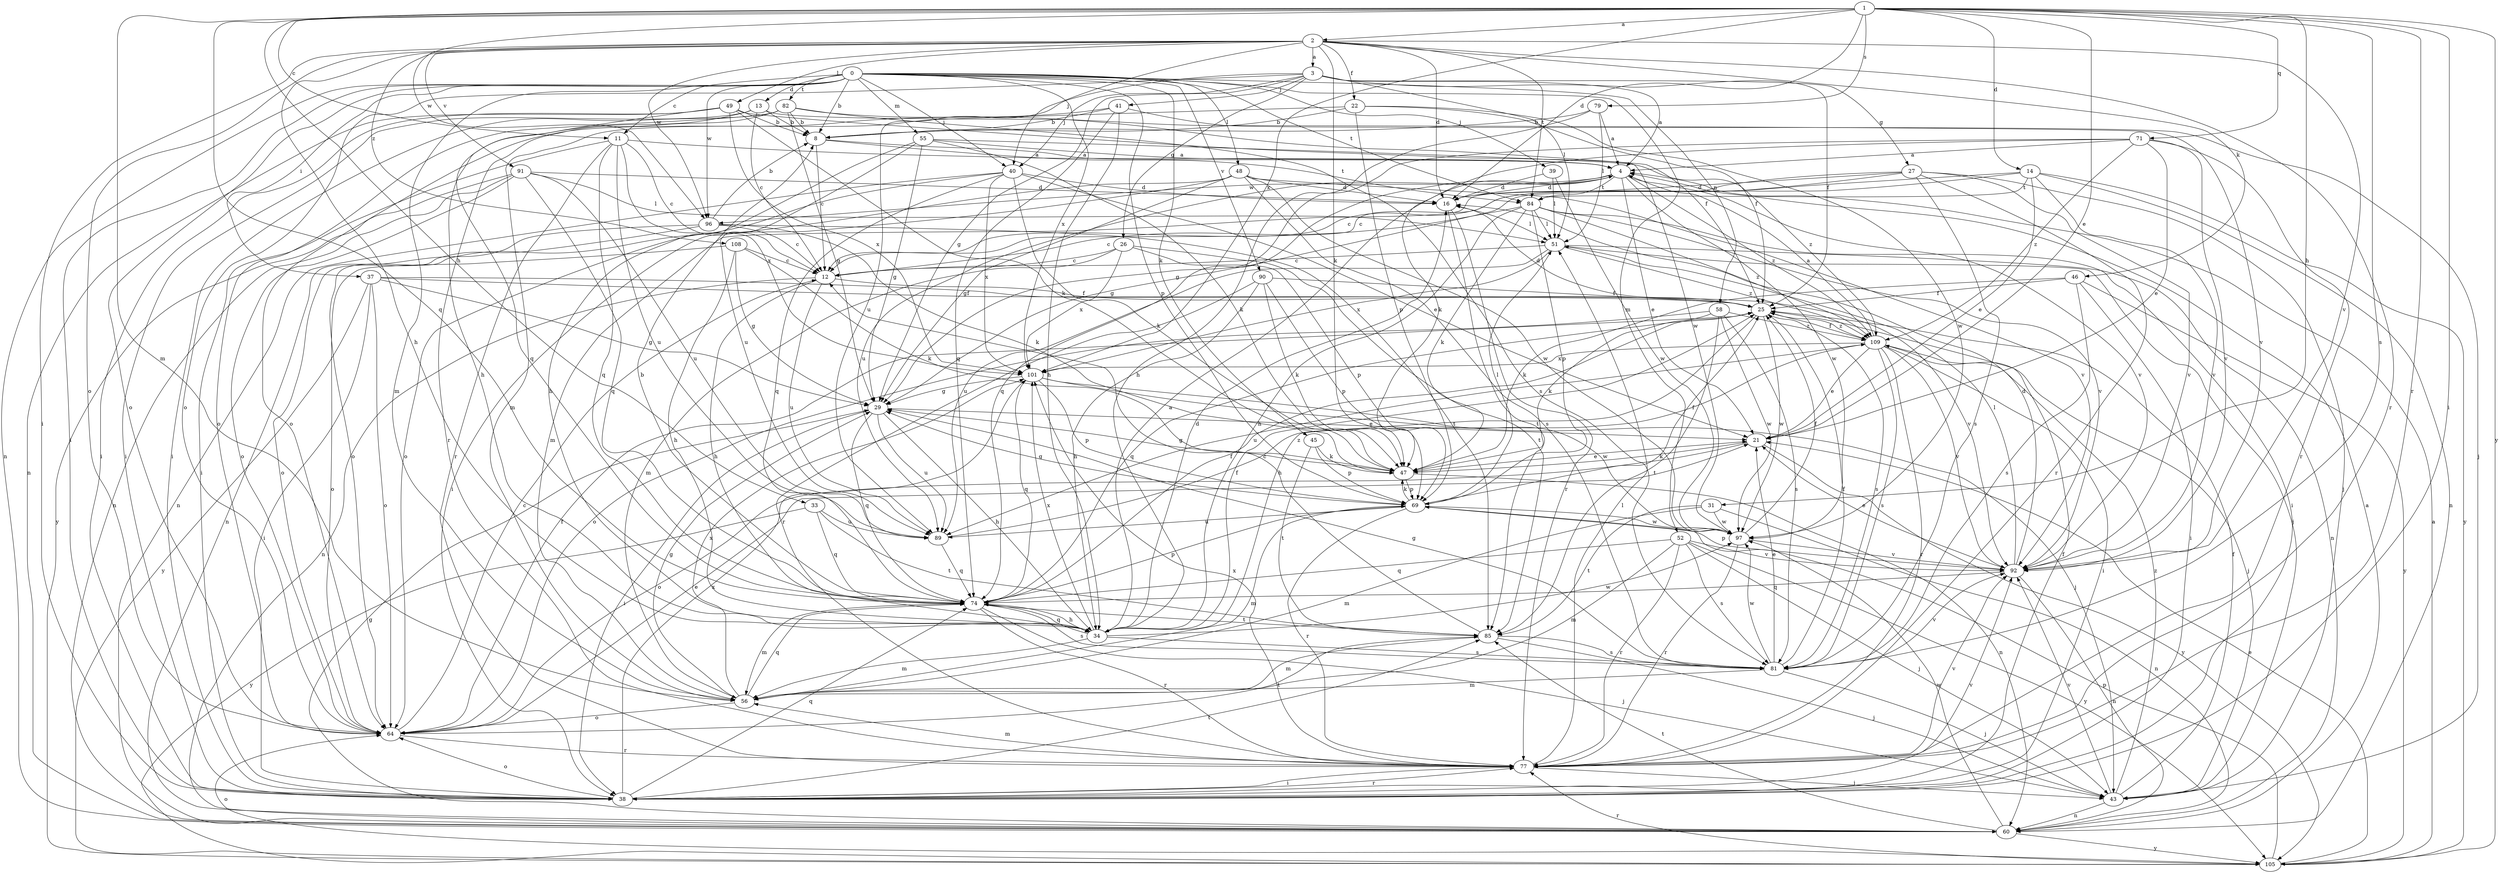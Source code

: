 strict digraph  {
0;
1;
2;
3;
4;
8;
11;
12;
13;
14;
16;
21;
22;
25;
26;
27;
29;
31;
33;
34;
37;
38;
39;
40;
41;
43;
45;
46;
47;
48;
49;
51;
52;
55;
56;
58;
60;
64;
69;
71;
74;
77;
79;
81;
82;
84;
85;
89;
90;
91;
92;
96;
97;
101;
105;
108;
109;
0 -> 8  [label=b];
0 -> 11  [label=c];
0 -> 13  [label=d];
0 -> 37  [label=i];
0 -> 38  [label=i];
0 -> 39  [label=j];
0 -> 40  [label=j];
0 -> 45  [label=k];
0 -> 48  [label=l];
0 -> 52  [label=m];
0 -> 55  [label=m];
0 -> 56  [label=m];
0 -> 58  [label=n];
0 -> 60  [label=n];
0 -> 64  [label=o];
0 -> 69  [label=p];
0 -> 82  [label=t];
0 -> 84  [label=t];
0 -> 90  [label=v];
0 -> 96  [label=w];
0 -> 101  [label=x];
1 -> 2  [label=a];
1 -> 11  [label=c];
1 -> 14  [label=d];
1 -> 16  [label=d];
1 -> 21  [label=e];
1 -> 31  [label=h];
1 -> 33  [label=h];
1 -> 38  [label=i];
1 -> 56  [label=m];
1 -> 71  [label=q];
1 -> 74  [label=q];
1 -> 77  [label=r];
1 -> 79  [label=s];
1 -> 81  [label=s];
1 -> 96  [label=w];
1 -> 101  [label=x];
1 -> 105  [label=y];
2 -> 3  [label=a];
2 -> 16  [label=d];
2 -> 22  [label=f];
2 -> 34  [label=h];
2 -> 38  [label=i];
2 -> 40  [label=j];
2 -> 46  [label=k];
2 -> 47  [label=k];
2 -> 49  [label=l];
2 -> 64  [label=o];
2 -> 77  [label=r];
2 -> 84  [label=t];
2 -> 91  [label=v];
2 -> 92  [label=v];
2 -> 96  [label=w];
2 -> 108  [label=z];
3 -> 4  [label=a];
3 -> 25  [label=f];
3 -> 26  [label=g];
3 -> 27  [label=g];
3 -> 29  [label=g];
3 -> 40  [label=j];
3 -> 41  [label=j];
3 -> 51  [label=l];
3 -> 64  [label=o];
3 -> 89  [label=u];
4 -> 16  [label=d];
4 -> 21  [label=e];
4 -> 74  [label=q];
4 -> 84  [label=t];
4 -> 89  [label=u];
4 -> 92  [label=v];
4 -> 96  [label=w];
4 -> 97  [label=w];
4 -> 109  [label=z];
8 -> 4  [label=a];
8 -> 12  [label=c];
8 -> 84  [label=t];
11 -> 4  [label=a];
11 -> 12  [label=c];
11 -> 38  [label=i];
11 -> 74  [label=q];
11 -> 77  [label=r];
11 -> 89  [label=u];
11 -> 101  [label=x];
12 -> 25  [label=f];
12 -> 34  [label=h];
12 -> 60  [label=n];
12 -> 89  [label=u];
13 -> 8  [label=b];
13 -> 12  [label=c];
13 -> 34  [label=h];
13 -> 38  [label=i];
13 -> 92  [label=v];
14 -> 12  [label=c];
14 -> 21  [label=e];
14 -> 29  [label=g];
14 -> 60  [label=n];
14 -> 84  [label=t];
14 -> 92  [label=v];
14 -> 105  [label=y];
16 -> 51  [label=l];
16 -> 77  [label=r];
16 -> 85  [label=t];
21 -> 47  [label=k];
21 -> 64  [label=o];
21 -> 105  [label=y];
22 -> 8  [label=b];
22 -> 25  [label=f];
22 -> 56  [label=m];
22 -> 69  [label=p];
22 -> 97  [label=w];
25 -> 16  [label=d];
25 -> 34  [label=h];
25 -> 74  [label=q];
25 -> 81  [label=s];
25 -> 97  [label=w];
25 -> 109  [label=z];
26 -> 12  [label=c];
26 -> 56  [label=m];
26 -> 69  [label=p];
26 -> 85  [label=t];
26 -> 101  [label=x];
27 -> 12  [label=c];
27 -> 16  [label=d];
27 -> 43  [label=j];
27 -> 56  [label=m];
27 -> 77  [label=r];
27 -> 81  [label=s];
27 -> 92  [label=v];
29 -> 21  [label=e];
29 -> 34  [label=h];
29 -> 38  [label=i];
29 -> 74  [label=q];
29 -> 89  [label=u];
31 -> 56  [label=m];
31 -> 60  [label=n];
31 -> 85  [label=t];
31 -> 97  [label=w];
33 -> 74  [label=q];
33 -> 85  [label=t];
33 -> 89  [label=u];
33 -> 105  [label=y];
34 -> 4  [label=a];
34 -> 16  [label=d];
34 -> 25  [label=f];
34 -> 56  [label=m];
34 -> 74  [label=q];
34 -> 81  [label=s];
34 -> 97  [label=w];
34 -> 101  [label=x];
37 -> 25  [label=f];
37 -> 29  [label=g];
37 -> 38  [label=i];
37 -> 64  [label=o];
37 -> 92  [label=v];
37 -> 105  [label=y];
38 -> 25  [label=f];
38 -> 64  [label=o];
38 -> 74  [label=q];
38 -> 77  [label=r];
38 -> 85  [label=t];
38 -> 92  [label=v];
38 -> 101  [label=x];
39 -> 16  [label=d];
39 -> 51  [label=l];
39 -> 97  [label=w];
40 -> 16  [label=d];
40 -> 21  [label=e];
40 -> 47  [label=k];
40 -> 60  [label=n];
40 -> 64  [label=o];
40 -> 74  [label=q];
40 -> 101  [label=x];
41 -> 8  [label=b];
41 -> 34  [label=h];
41 -> 43  [label=j];
41 -> 64  [label=o];
41 -> 74  [label=q];
43 -> 25  [label=f];
43 -> 60  [label=n];
43 -> 92  [label=v];
43 -> 109  [label=z];
45 -> 47  [label=k];
45 -> 69  [label=p];
45 -> 85  [label=t];
46 -> 25  [label=f];
46 -> 38  [label=i];
46 -> 47  [label=k];
46 -> 81  [label=s];
46 -> 105  [label=y];
47 -> 21  [label=e];
47 -> 29  [label=g];
47 -> 60  [label=n];
47 -> 69  [label=p];
48 -> 16  [label=d];
48 -> 29  [label=g];
48 -> 38  [label=i];
48 -> 64  [label=o];
48 -> 81  [label=s];
48 -> 92  [label=v];
48 -> 97  [label=w];
49 -> 8  [label=b];
49 -> 38  [label=i];
49 -> 47  [label=k];
49 -> 60  [label=n];
49 -> 74  [label=q];
49 -> 97  [label=w];
49 -> 101  [label=x];
51 -> 12  [label=c];
51 -> 43  [label=j];
51 -> 60  [label=n];
51 -> 89  [label=u];
51 -> 101  [label=x];
51 -> 109  [label=z];
52 -> 43  [label=j];
52 -> 56  [label=m];
52 -> 74  [label=q];
52 -> 77  [label=r];
52 -> 81  [label=s];
52 -> 92  [label=v];
52 -> 105  [label=y];
55 -> 4  [label=a];
55 -> 29  [label=g];
55 -> 34  [label=h];
55 -> 47  [label=k];
55 -> 89  [label=u];
55 -> 109  [label=z];
56 -> 29  [label=g];
56 -> 64  [label=o];
56 -> 74  [label=q];
56 -> 101  [label=x];
58 -> 47  [label=k];
58 -> 64  [label=o];
58 -> 81  [label=s];
58 -> 85  [label=t];
58 -> 97  [label=w];
58 -> 109  [label=z];
60 -> 4  [label=a];
60 -> 29  [label=g];
60 -> 85  [label=t];
60 -> 97  [label=w];
60 -> 105  [label=y];
64 -> 12  [label=c];
64 -> 21  [label=e];
64 -> 25  [label=f];
64 -> 77  [label=r];
64 -> 85  [label=t];
69 -> 25  [label=f];
69 -> 29  [label=g];
69 -> 47  [label=k];
69 -> 51  [label=l];
69 -> 56  [label=m];
69 -> 77  [label=r];
69 -> 89  [label=u];
69 -> 97  [label=w];
71 -> 4  [label=a];
71 -> 21  [label=e];
71 -> 29  [label=g];
71 -> 47  [label=k];
71 -> 77  [label=r];
71 -> 92  [label=v];
71 -> 109  [label=z];
74 -> 8  [label=b];
74 -> 25  [label=f];
74 -> 34  [label=h];
74 -> 43  [label=j];
74 -> 56  [label=m];
74 -> 69  [label=p];
74 -> 77  [label=r];
74 -> 81  [label=s];
74 -> 85  [label=t];
77 -> 38  [label=i];
77 -> 43  [label=j];
77 -> 51  [label=l];
77 -> 56  [label=m];
77 -> 92  [label=v];
77 -> 101  [label=x];
79 -> 4  [label=a];
79 -> 8  [label=b];
79 -> 34  [label=h];
79 -> 51  [label=l];
81 -> 21  [label=e];
81 -> 25  [label=f];
81 -> 29  [label=g];
81 -> 43  [label=j];
81 -> 56  [label=m];
81 -> 92  [label=v];
81 -> 97  [label=w];
82 -> 8  [label=b];
82 -> 25  [label=f];
82 -> 29  [label=g];
82 -> 38  [label=i];
82 -> 64  [label=o];
82 -> 77  [label=r];
82 -> 81  [label=s];
84 -> 12  [label=c];
84 -> 34  [label=h];
84 -> 38  [label=i];
84 -> 47  [label=k];
84 -> 51  [label=l];
84 -> 69  [label=p];
84 -> 92  [label=v];
84 -> 109  [label=z];
85 -> 12  [label=c];
85 -> 43  [label=j];
85 -> 56  [label=m];
85 -> 81  [label=s];
89 -> 74  [label=q];
89 -> 109  [label=z];
90 -> 25  [label=f];
90 -> 34  [label=h];
90 -> 47  [label=k];
90 -> 69  [label=p];
90 -> 77  [label=r];
91 -> 16  [label=d];
91 -> 51  [label=l];
91 -> 60  [label=n];
91 -> 64  [label=o];
91 -> 74  [label=q];
91 -> 89  [label=u];
91 -> 105  [label=y];
92 -> 16  [label=d];
92 -> 21  [label=e];
92 -> 51  [label=l];
92 -> 60  [label=n];
92 -> 69  [label=p];
92 -> 74  [label=q];
96 -> 8  [label=b];
96 -> 12  [label=c];
96 -> 47  [label=k];
96 -> 60  [label=n];
96 -> 64  [label=o];
96 -> 85  [label=t];
97 -> 25  [label=f];
97 -> 77  [label=r];
97 -> 92  [label=v];
101 -> 29  [label=g];
101 -> 43  [label=j];
101 -> 69  [label=p];
101 -> 74  [label=q];
101 -> 97  [label=w];
105 -> 4  [label=a];
105 -> 21  [label=e];
105 -> 64  [label=o];
105 -> 69  [label=p];
105 -> 77  [label=r];
108 -> 12  [label=c];
108 -> 29  [label=g];
108 -> 34  [label=h];
108 -> 47  [label=k];
108 -> 64  [label=o];
109 -> 4  [label=a];
109 -> 21  [label=e];
109 -> 25  [label=f];
109 -> 38  [label=i];
109 -> 43  [label=j];
109 -> 77  [label=r];
109 -> 81  [label=s];
109 -> 89  [label=u];
109 -> 92  [label=v];
109 -> 101  [label=x];
}
